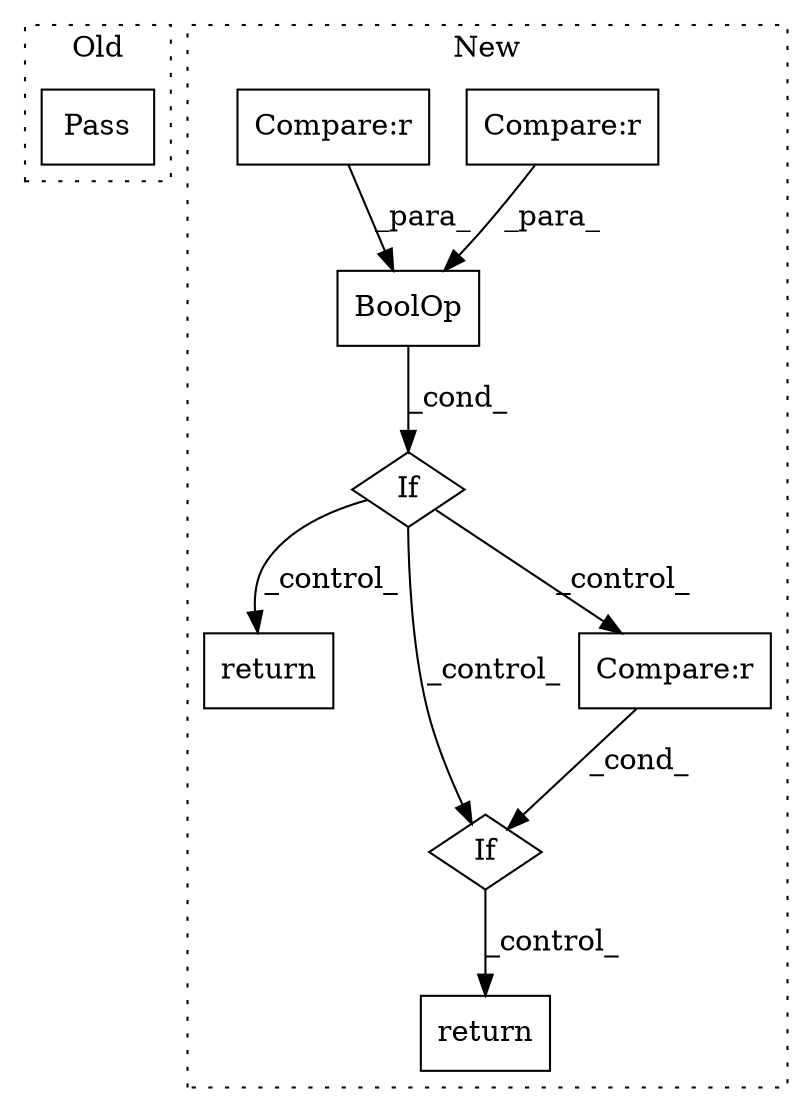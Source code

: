 digraph G {
subgraph cluster0 {
1 [label="Pass" a="62" s="3756" l="4" shape="box"];
label = "Old";
style="dotted";
}
subgraph cluster1 {
2 [label="BoolOp" a="72" s="2209" l="35" shape="box"];
3 [label="If" a="96" s="2206" l="3" shape="diamond"];
4 [label="Compare:r" a="40" s="2229" l="15" shape="box"];
5 [label="Compare:r" a="40" s="2209" l="15" shape="box"];
6 [label="return" a="93" s="2258" l="7" shape="box"];
7 [label="If" a="96" s="2279" l="3" shape="diamond"];
8 [label="Compare:r" a="40" s="2302" l="15" shape="box"];
9 [label="return" a="93" s="2455" l="7" shape="box"];
label = "New";
style="dotted";
}
2 -> 3 [label="_cond_"];
3 -> 6 [label="_control_"];
3 -> 8 [label="_control_"];
3 -> 7 [label="_control_"];
4 -> 2 [label="_para_"];
5 -> 2 [label="_para_"];
7 -> 9 [label="_control_"];
8 -> 7 [label="_cond_"];
}
